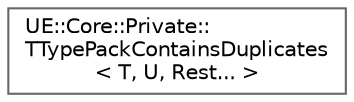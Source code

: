digraph "Graphical Class Hierarchy"
{
 // INTERACTIVE_SVG=YES
 // LATEX_PDF_SIZE
  bgcolor="transparent";
  edge [fontname=Helvetica,fontsize=10,labelfontname=Helvetica,labelfontsize=10];
  node [fontname=Helvetica,fontsize=10,shape=box,height=0.2,width=0.4];
  rankdir="LR";
  Node0 [id="Node000000",label="UE::Core::Private::\lTTypePackContainsDuplicates\l\< T, U, Rest... \>",height=0.2,width=0.4,color="grey40", fillcolor="white", style="filled",URL="$d8/d32/structUE_1_1Core_1_1Private_1_1TTypePackContainsDuplicates_3_01T_00_01U_00_01Rest_8_8_8_01_4.html",tooltip="Check all pairs of types in a template parameter pack to determine if any type is duplicated."];
}
